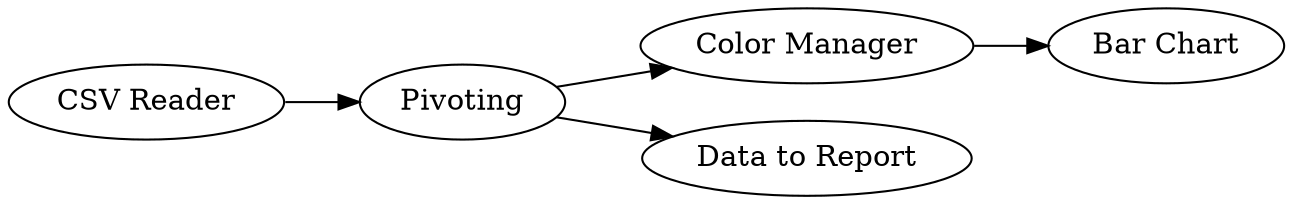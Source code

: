 digraph {
	"5749132714031087045_5" [label="Color Manager"]
	"5749132714031087045_1" [label="CSV Reader"]
	"5749132714031087045_2" [label=Pivoting]
	"5749132714031087045_3" [label="Data to Report"]
	"5749132714031087045_4" [label="Bar Chart"]
	"5749132714031087045_2" -> "5749132714031087045_5"
	"5749132714031087045_1" -> "5749132714031087045_2"
	"5749132714031087045_2" -> "5749132714031087045_3"
	"5749132714031087045_5" -> "5749132714031087045_4"
	rankdir=LR
}

